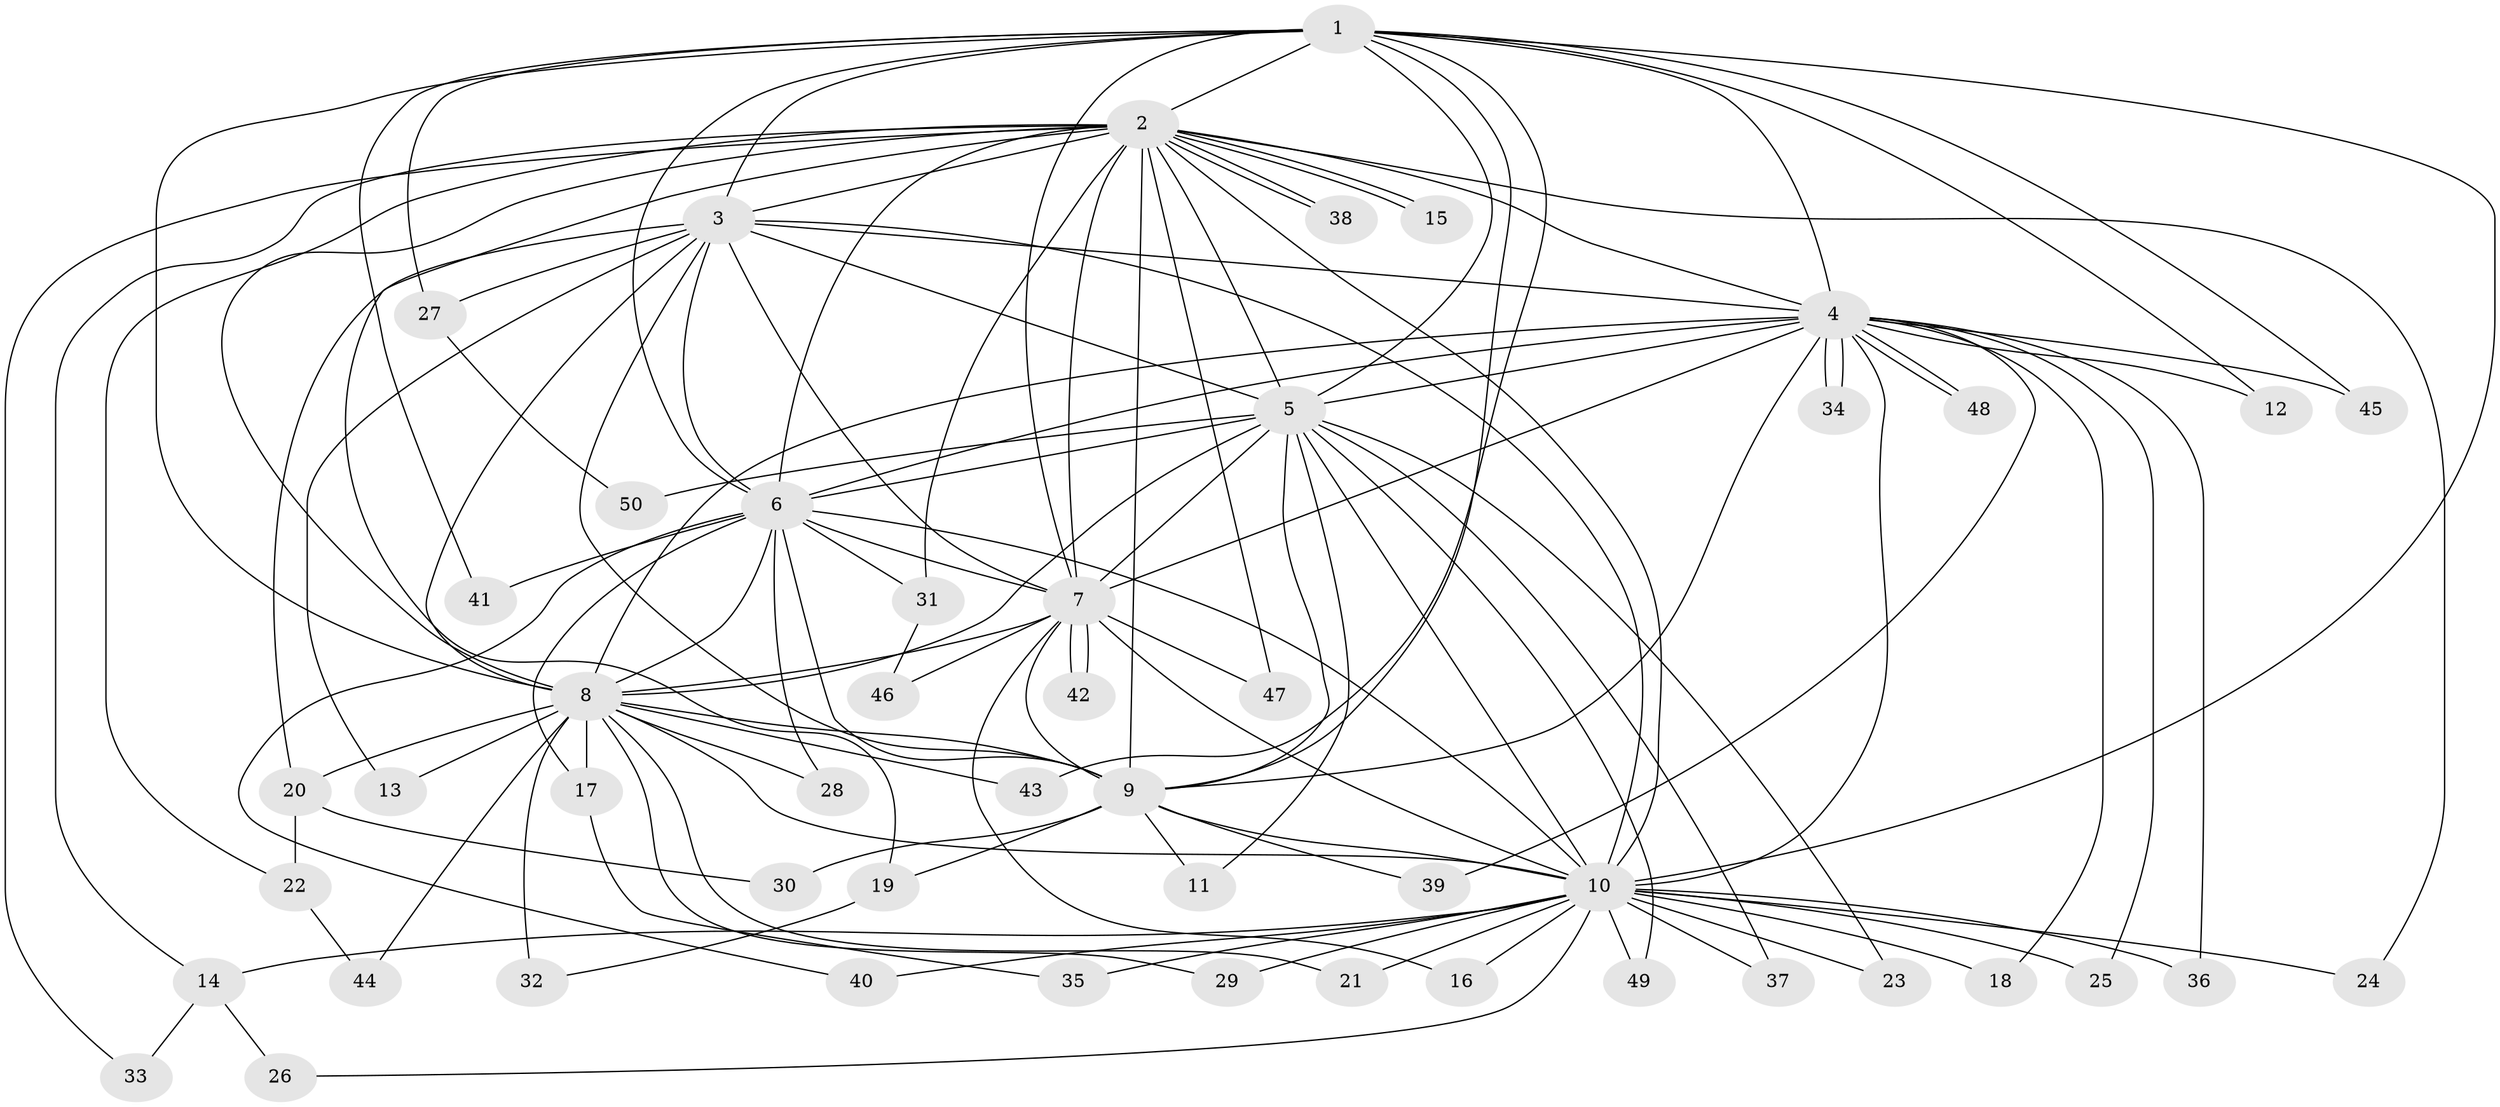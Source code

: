 // coarse degree distribution, {10: 0.02857142857142857, 11: 0.02857142857142857, 28: 0.02857142857142857, 1: 0.37142857142857144, 2: 0.4857142857142857, 9: 0.02857142857142857, 3: 0.02857142857142857}
// Generated by graph-tools (version 1.1) at 2025/48/03/04/25 21:48:54]
// undirected, 50 vertices, 125 edges
graph export_dot {
graph [start="1"]
  node [color=gray90,style=filled];
  1;
  2;
  3;
  4;
  5;
  6;
  7;
  8;
  9;
  10;
  11;
  12;
  13;
  14;
  15;
  16;
  17;
  18;
  19;
  20;
  21;
  22;
  23;
  24;
  25;
  26;
  27;
  28;
  29;
  30;
  31;
  32;
  33;
  34;
  35;
  36;
  37;
  38;
  39;
  40;
  41;
  42;
  43;
  44;
  45;
  46;
  47;
  48;
  49;
  50;
  1 -- 2;
  1 -- 3;
  1 -- 4;
  1 -- 5;
  1 -- 6;
  1 -- 7;
  1 -- 8;
  1 -- 9;
  1 -- 10;
  1 -- 12;
  1 -- 27;
  1 -- 41;
  1 -- 43;
  1 -- 45;
  2 -- 3;
  2 -- 4;
  2 -- 5;
  2 -- 6;
  2 -- 7;
  2 -- 8;
  2 -- 9;
  2 -- 10;
  2 -- 14;
  2 -- 15;
  2 -- 15;
  2 -- 19;
  2 -- 22;
  2 -- 24;
  2 -- 31;
  2 -- 33;
  2 -- 38;
  2 -- 38;
  2 -- 47;
  3 -- 4;
  3 -- 5;
  3 -- 6;
  3 -- 7;
  3 -- 8;
  3 -- 9;
  3 -- 10;
  3 -- 13;
  3 -- 20;
  3 -- 27;
  4 -- 5;
  4 -- 6;
  4 -- 7;
  4 -- 8;
  4 -- 9;
  4 -- 10;
  4 -- 12;
  4 -- 18;
  4 -- 25;
  4 -- 34;
  4 -- 34;
  4 -- 36;
  4 -- 39;
  4 -- 45;
  4 -- 48;
  4 -- 48;
  5 -- 6;
  5 -- 7;
  5 -- 8;
  5 -- 9;
  5 -- 10;
  5 -- 11;
  5 -- 23;
  5 -- 37;
  5 -- 49;
  5 -- 50;
  6 -- 7;
  6 -- 8;
  6 -- 9;
  6 -- 10;
  6 -- 17;
  6 -- 28;
  6 -- 31;
  6 -- 40;
  6 -- 41;
  7 -- 8;
  7 -- 9;
  7 -- 10;
  7 -- 16;
  7 -- 42;
  7 -- 42;
  7 -- 46;
  7 -- 47;
  8 -- 9;
  8 -- 10;
  8 -- 13;
  8 -- 17;
  8 -- 20;
  8 -- 21;
  8 -- 28;
  8 -- 29;
  8 -- 32;
  8 -- 43;
  8 -- 44;
  9 -- 10;
  9 -- 11;
  9 -- 19;
  9 -- 30;
  9 -- 39;
  10 -- 14;
  10 -- 16;
  10 -- 18;
  10 -- 21;
  10 -- 23;
  10 -- 24;
  10 -- 25;
  10 -- 26;
  10 -- 29;
  10 -- 35;
  10 -- 36;
  10 -- 37;
  10 -- 40;
  10 -- 49;
  14 -- 26;
  14 -- 33;
  17 -- 35;
  19 -- 32;
  20 -- 22;
  20 -- 30;
  22 -- 44;
  27 -- 50;
  31 -- 46;
}
